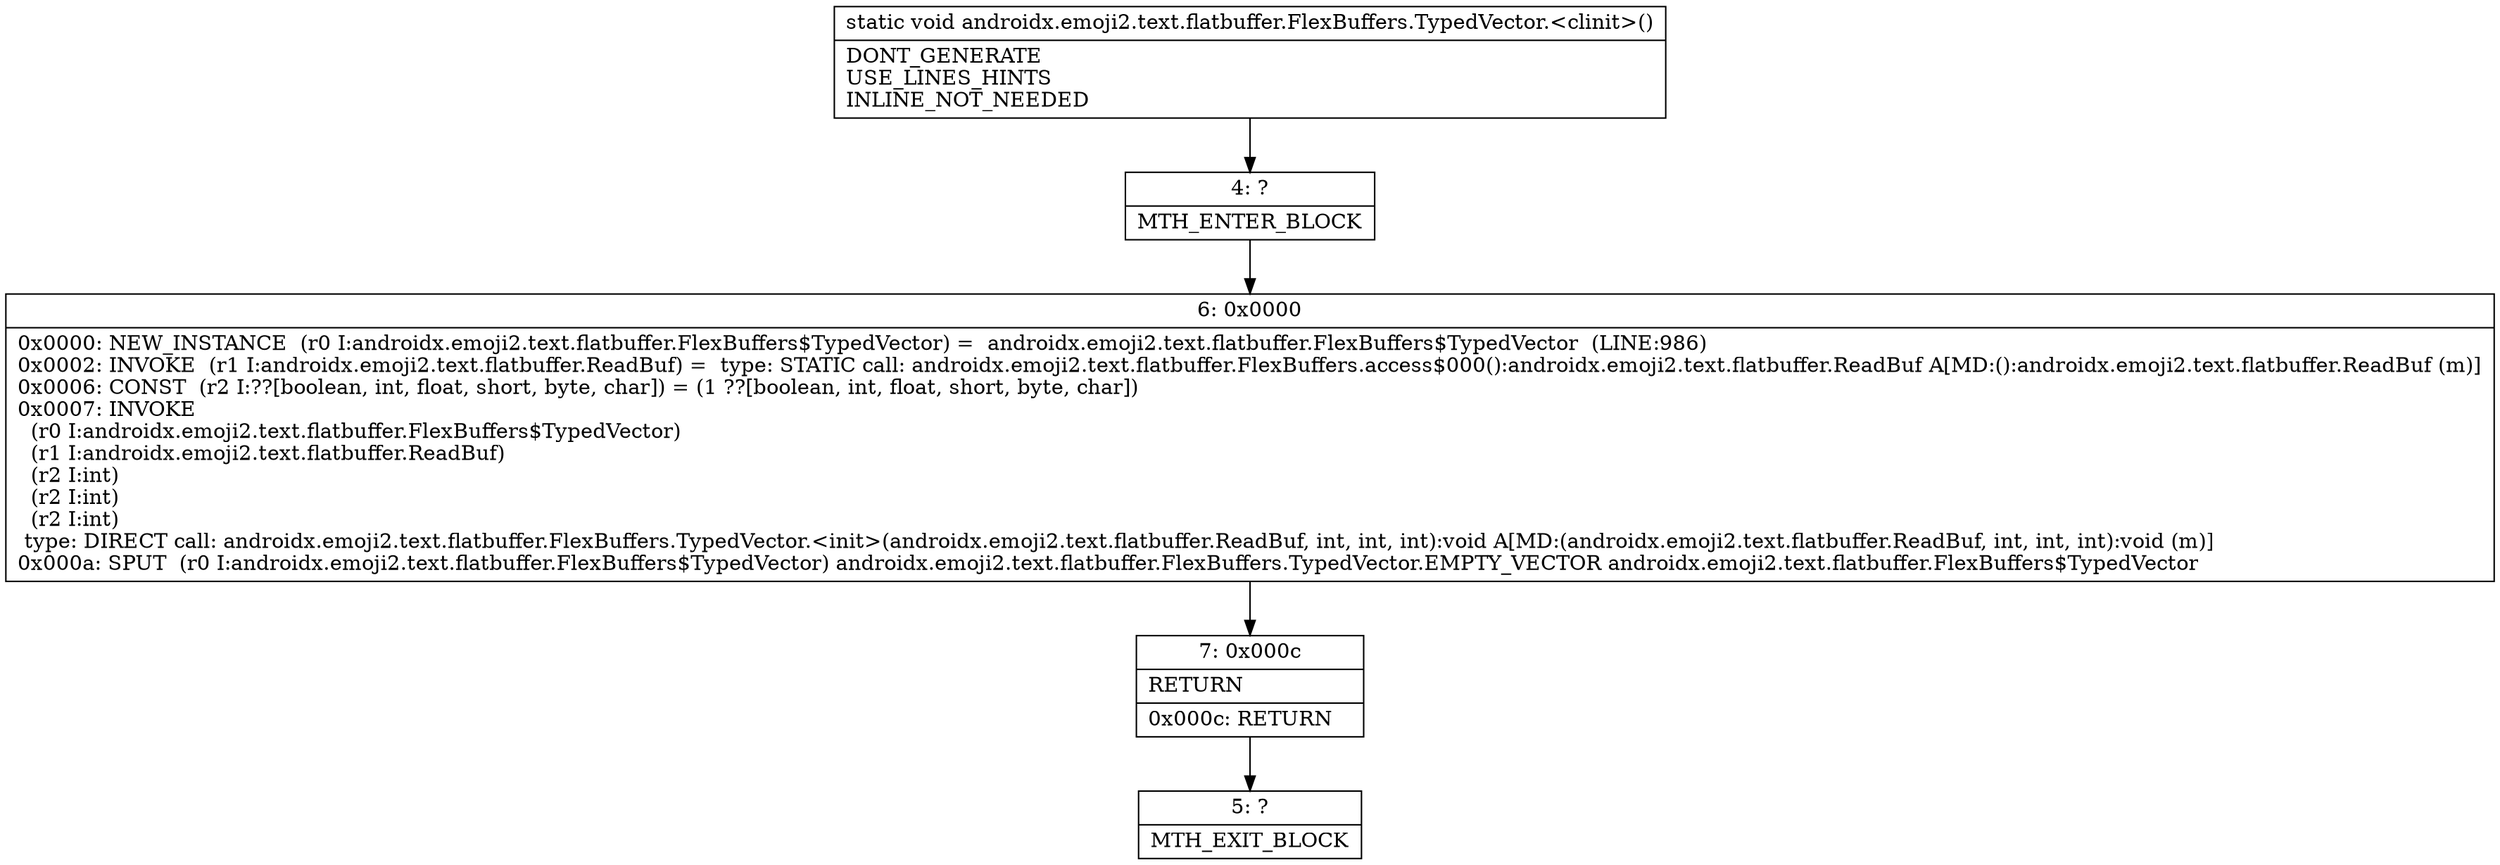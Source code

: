 digraph "CFG forandroidx.emoji2.text.flatbuffer.FlexBuffers.TypedVector.\<clinit\>()V" {
Node_4 [shape=record,label="{4\:\ ?|MTH_ENTER_BLOCK\l}"];
Node_6 [shape=record,label="{6\:\ 0x0000|0x0000: NEW_INSTANCE  (r0 I:androidx.emoji2.text.flatbuffer.FlexBuffers$TypedVector) =  androidx.emoji2.text.flatbuffer.FlexBuffers$TypedVector  (LINE:986)\l0x0002: INVOKE  (r1 I:androidx.emoji2.text.flatbuffer.ReadBuf) =  type: STATIC call: androidx.emoji2.text.flatbuffer.FlexBuffers.access$000():androidx.emoji2.text.flatbuffer.ReadBuf A[MD:():androidx.emoji2.text.flatbuffer.ReadBuf (m)]\l0x0006: CONST  (r2 I:??[boolean, int, float, short, byte, char]) = (1 ??[boolean, int, float, short, byte, char]) \l0x0007: INVOKE  \l  (r0 I:androidx.emoji2.text.flatbuffer.FlexBuffers$TypedVector)\l  (r1 I:androidx.emoji2.text.flatbuffer.ReadBuf)\l  (r2 I:int)\l  (r2 I:int)\l  (r2 I:int)\l type: DIRECT call: androidx.emoji2.text.flatbuffer.FlexBuffers.TypedVector.\<init\>(androidx.emoji2.text.flatbuffer.ReadBuf, int, int, int):void A[MD:(androidx.emoji2.text.flatbuffer.ReadBuf, int, int, int):void (m)]\l0x000a: SPUT  (r0 I:androidx.emoji2.text.flatbuffer.FlexBuffers$TypedVector) androidx.emoji2.text.flatbuffer.FlexBuffers.TypedVector.EMPTY_VECTOR androidx.emoji2.text.flatbuffer.FlexBuffers$TypedVector \l}"];
Node_7 [shape=record,label="{7\:\ 0x000c|RETURN\l|0x000c: RETURN   \l}"];
Node_5 [shape=record,label="{5\:\ ?|MTH_EXIT_BLOCK\l}"];
MethodNode[shape=record,label="{static void androidx.emoji2.text.flatbuffer.FlexBuffers.TypedVector.\<clinit\>()  | DONT_GENERATE\lUSE_LINES_HINTS\lINLINE_NOT_NEEDED\l}"];
MethodNode -> Node_4;Node_4 -> Node_6;
Node_6 -> Node_7;
Node_7 -> Node_5;
}

